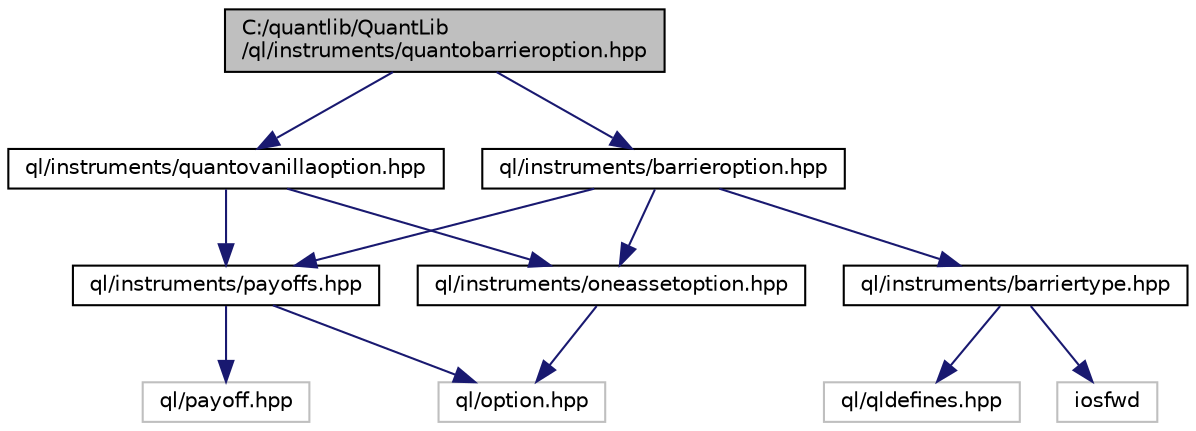 digraph "C:/quantlib/QuantLib/ql/instruments/quantobarrieroption.hpp"
{
  edge [fontname="Helvetica",fontsize="10",labelfontname="Helvetica",labelfontsize="10"];
  node [fontname="Helvetica",fontsize="10",shape=record];
  Node1 [label="C:/quantlib/QuantLib\l/ql/instruments/quantobarrieroption.hpp",height=0.2,width=0.4,color="black", fillcolor="grey75", style="filled", fontcolor="black"];
  Node1 -> Node2 [color="midnightblue",fontsize="10",style="solid"];
  Node2 [label="ql/instruments/quantovanillaoption.hpp",height=0.2,width=0.4,color="black", fillcolor="white", style="filled",URL="$quantovanillaoption_8hpp.html",tooltip="Quanto version of a vanilla option. "];
  Node2 -> Node3 [color="midnightblue",fontsize="10",style="solid"];
  Node3 [label="ql/instruments/oneassetoption.hpp",height=0.2,width=0.4,color="black", fillcolor="white", style="filled",URL="$oneassetoption_8hpp.html",tooltip="Option on a single asset. "];
  Node3 -> Node4 [color="midnightblue",fontsize="10",style="solid"];
  Node4 [label="ql/option.hpp",height=0.2,width=0.4,color="grey75", fillcolor="white", style="filled"];
  Node2 -> Node5 [color="midnightblue",fontsize="10",style="solid"];
  Node5 [label="ql/instruments/payoffs.hpp",height=0.2,width=0.4,color="black", fillcolor="white", style="filled",URL="$payoffs_8hpp.html",tooltip="Payoffs for various options. "];
  Node5 -> Node4 [color="midnightblue",fontsize="10",style="solid"];
  Node5 -> Node6 [color="midnightblue",fontsize="10",style="solid"];
  Node6 [label="ql/payoff.hpp",height=0.2,width=0.4,color="grey75", fillcolor="white", style="filled"];
  Node1 -> Node7 [color="midnightblue",fontsize="10",style="solid"];
  Node7 [label="ql/instruments/barrieroption.hpp",height=0.2,width=0.4,color="black", fillcolor="white", style="filled",URL="$barrieroption_8hpp.html",tooltip="Barrier option on a single asset. "];
  Node7 -> Node3 [color="midnightblue",fontsize="10",style="solid"];
  Node7 -> Node8 [color="midnightblue",fontsize="10",style="solid"];
  Node8 [label="ql/instruments/barriertype.hpp",height=0.2,width=0.4,color="black", fillcolor="white", style="filled",URL="$barriertype_8hpp.html",tooltip="Barrier type. "];
  Node8 -> Node9 [color="midnightblue",fontsize="10",style="solid"];
  Node9 [label="ql/qldefines.hpp",height=0.2,width=0.4,color="grey75", fillcolor="white", style="filled"];
  Node8 -> Node10 [color="midnightblue",fontsize="10",style="solid"];
  Node10 [label="iosfwd",height=0.2,width=0.4,color="grey75", fillcolor="white", style="filled"];
  Node7 -> Node5 [color="midnightblue",fontsize="10",style="solid"];
}
